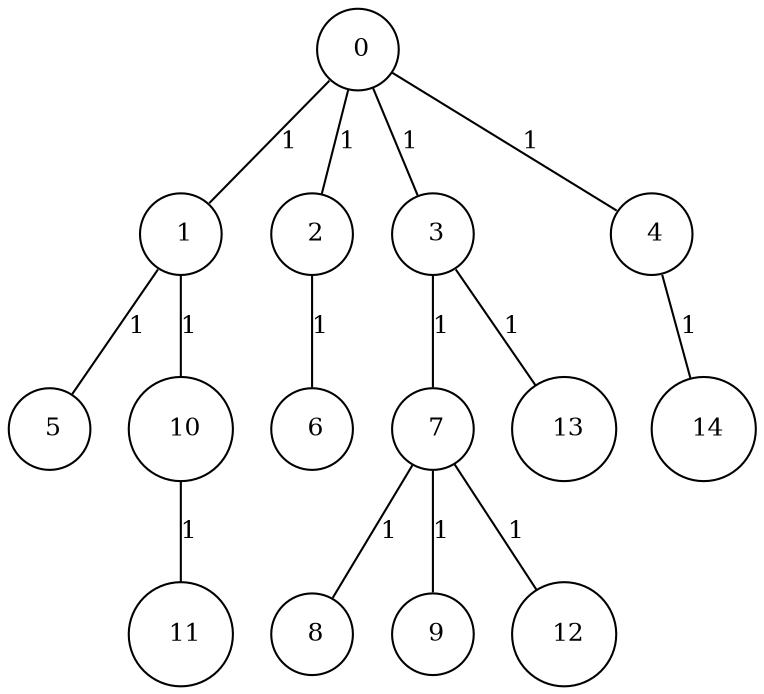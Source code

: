 graph G {
size="8.5,11;"
ratio = "expand;"
fixedsize="true;"
overlap="scale;"
node[shape=circle,width=.12,hight=.12,fontsize=12]
edge[fontsize=12]

0[label=" 0" color=black, pos="1.3166442,2.8699753!"];
1[label=" 1" color=black, pos="0.9942541,1.7460708!"];
2[label=" 2" color=black, pos="1.730449,1.8486592!"];
3[label=" 3" color=black, pos="2.2815448,2.9622729!"];
4[label=" 4" color=black, pos="1.9550625,2.0233508!"];
5[label=" 5" color=black, pos="0.80153136,1.6984454!"];
6[label=" 6" color=black, pos="2.4139659,1.5958131!"];
7[label=" 7" color=black, pos="1.2794287,2.2397427!"];
8[label=" 8" color=black, pos="1.9340695,1.7540389!"];
9[label=" 9" color=black, pos="2.4493278,2.0215311!"];
10[label=" 10" color=black, pos="1.433712,1.5015113!"];
11[label=" 11" color=black, pos="0.28943141,0.98436492!"];
12[label=" 12" color=black, pos="1.9960956,2.5854999!"];
13[label=" 13" color=black, pos="1.5257981,0.39645903!"];
14[label=" 14" color=black, pos="1.8124146,1.2457626!"];
0--1[label="1"]
0--2[label="1"]
0--3[label="1"]
0--4[label="1"]
1--5[label="1"]
1--10[label="1"]
2--6[label="1"]
3--7[label="1"]
3--13[label="1"]
4--14[label="1"]
7--8[label="1"]
7--9[label="1"]
7--12[label="1"]
10--11[label="1"]

}
